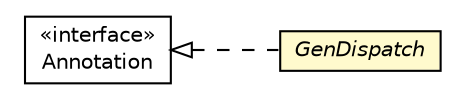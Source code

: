 #!/usr/local/bin/dot
#
# Class diagram 
# Generated by UMLGraph version R5_6-24-gf6e263 (http://www.umlgraph.org/)
#

digraph G {
	edge [fontname="Helvetica",fontsize=10,labelfontname="Helvetica",labelfontsize=10];
	node [fontname="Helvetica",fontsize=10,shape=plaintext];
	nodesep=0.25;
	ranksep=0.5;
	rankdir=LR;
	// com.gwtplatform.dispatch.annotation.GenDispatch
	c188322 [label=<<table title="com.gwtplatform.dispatch.annotation.GenDispatch" border="0" cellborder="1" cellspacing="0" cellpadding="2" port="p" bgcolor="lemonChiffon" href="./GenDispatch.html">
		<tr><td><table border="0" cellspacing="0" cellpadding="1">
<tr><td align="center" balign="center"><font face="Helvetica-Oblique"> GenDispatch </font></td></tr>
		</table></td></tr>
		</table>>, URL="./GenDispatch.html", fontname="Helvetica", fontcolor="black", fontsize=10.0];
	//com.gwtplatform.dispatch.annotation.GenDispatch implements java.lang.annotation.Annotation
	c188593:p -> c188322:p [dir=back,arrowtail=empty,style=dashed];
	// java.lang.annotation.Annotation
	c188593 [label=<<table title="java.lang.annotation.Annotation" border="0" cellborder="1" cellspacing="0" cellpadding="2" port="p" href="http://download.oracle.com/javase/6/docs/api/java/lang/annotation/Annotation.html">
		<tr><td><table border="0" cellspacing="0" cellpadding="1">
<tr><td align="center" balign="center"> &#171;interface&#187; </td></tr>
<tr><td align="center" balign="center"> Annotation </td></tr>
		</table></td></tr>
		</table>>, URL="http://download.oracle.com/javase/6/docs/api/java/lang/annotation/Annotation.html", fontname="Helvetica", fontcolor="black", fontsize=10.0];
}


